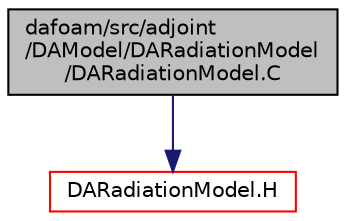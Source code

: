 digraph "dafoam/src/adjoint/DAModel/DARadiationModel/DARadiationModel.C"
{
  bgcolor="transparent";
  edge [fontname="Helvetica",fontsize="10",labelfontname="Helvetica",labelfontsize="10"];
  node [fontname="Helvetica",fontsize="10",shape=record];
  Node0 [label="dafoam/src/adjoint\l/DAModel/DARadiationModel\l/DARadiationModel.C",height=0.2,width=0.4,color="black", fillcolor="grey75", style="filled", fontcolor="black"];
  Node0 -> Node1 [color="midnightblue",fontsize="10",style="solid",fontname="Helvetica"];
  Node1 [label="DARadiationModel.H",height=0.2,width=0.4,color="red",URL="$DARadiationModel_8H.html"];
}
